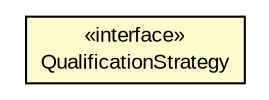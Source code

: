 #!/usr/local/bin/dot
#
# Class diagram 
# Generated by UMLGraph version R5_6-24-gf6e263 (http://www.umlgraph.org/)
#

digraph G {
	edge [fontname="arial",fontsize=10,labelfontname="arial",labelfontsize=10];
	node [fontname="arial",fontsize=10,shape=plaintext];
	nodesep=0.25;
	ranksep=0.5;
	// eu.europa.esig.dss.validation.process.qualification.certificate.checks.qualified.QualificationStrategy
	c535151 [label=<<table title="eu.europa.esig.dss.validation.process.qualification.certificate.checks.qualified.QualificationStrategy" border="0" cellborder="1" cellspacing="0" cellpadding="2" port="p" bgcolor="lemonChiffon" href="./QualificationStrategy.html">
		<tr><td><table border="0" cellspacing="0" cellpadding="1">
<tr><td align="center" balign="center"> &#171;interface&#187; </td></tr>
<tr><td align="center" balign="center"> QualificationStrategy </td></tr>
		</table></td></tr>
		</table>>, URL="./QualificationStrategy.html", fontname="arial", fontcolor="black", fontsize=10.0];
}

